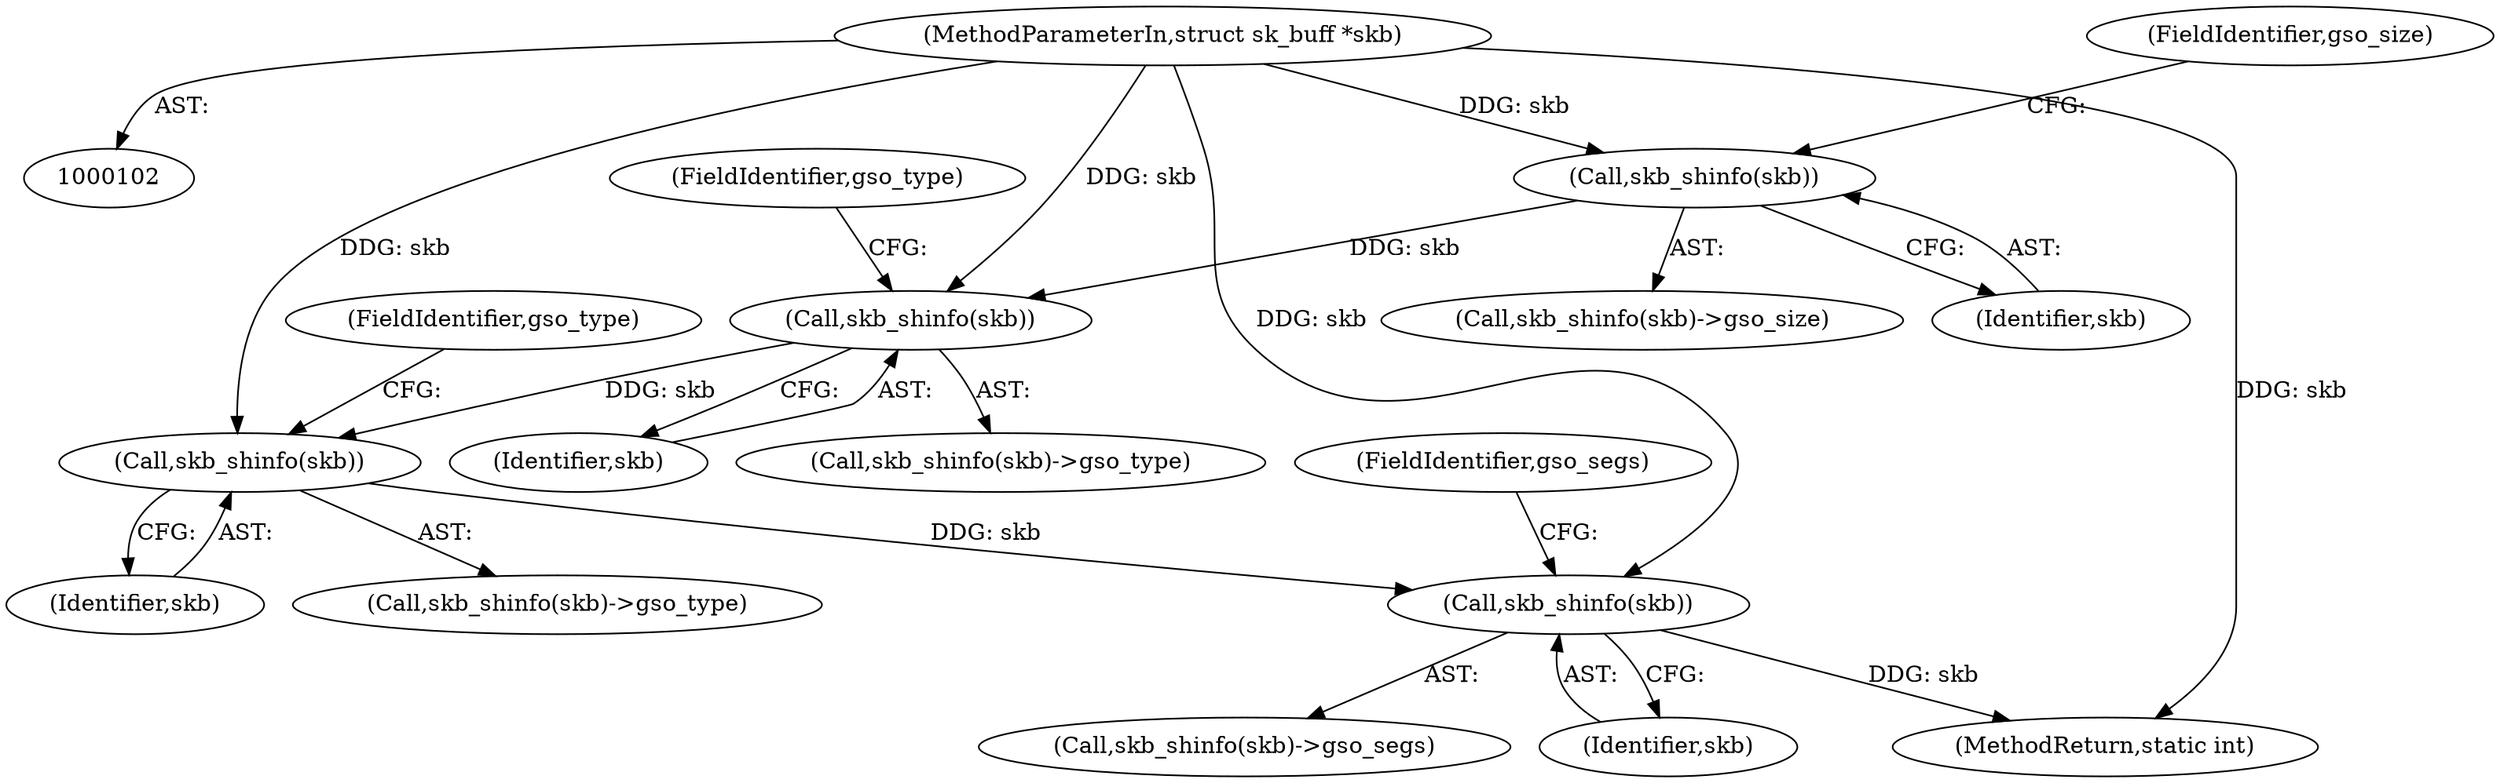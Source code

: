 digraph "0_linux_48856286b64e4b66ec62b94e504d0b29c1ade664_1@pointer" {
"1000169" [label="(Call,skb_shinfo(skb))"];
"1000157" [label="(Call,skb_shinfo(skb))"];
"1000104" [label="(MethodParameterIn,struct sk_buff *skb)"];
"1000175" [label="(Call,skb_shinfo(skb))"];
"1000181" [label="(Call,skb_shinfo(skb))"];
"1000177" [label="(FieldIdentifier,gso_type)"];
"1000175" [label="(Call,skb_shinfo(skb))"];
"1000104" [label="(MethodParameterIn,struct sk_buff *skb)"];
"1000176" [label="(Identifier,skb)"];
"1000156" [label="(Call,skb_shinfo(skb)->gso_size)"];
"1000170" [label="(Identifier,skb)"];
"1000174" [label="(Call,skb_shinfo(skb)->gso_type)"];
"1000159" [label="(FieldIdentifier,gso_size)"];
"1000182" [label="(Identifier,skb)"];
"1000158" [label="(Identifier,skb)"];
"1000181" [label="(Call,skb_shinfo(skb))"];
"1000187" [label="(MethodReturn,static int)"];
"1000168" [label="(Call,skb_shinfo(skb)->gso_type)"];
"1000171" [label="(FieldIdentifier,gso_type)"];
"1000169" [label="(Call,skb_shinfo(skb))"];
"1000157" [label="(Call,skb_shinfo(skb))"];
"1000183" [label="(FieldIdentifier,gso_segs)"];
"1000180" [label="(Call,skb_shinfo(skb)->gso_segs)"];
"1000169" -> "1000168"  [label="AST: "];
"1000169" -> "1000170"  [label="CFG: "];
"1000170" -> "1000169"  [label="AST: "];
"1000171" -> "1000169"  [label="CFG: "];
"1000157" -> "1000169"  [label="DDG: skb"];
"1000104" -> "1000169"  [label="DDG: skb"];
"1000169" -> "1000175"  [label="DDG: skb"];
"1000157" -> "1000156"  [label="AST: "];
"1000157" -> "1000158"  [label="CFG: "];
"1000158" -> "1000157"  [label="AST: "];
"1000159" -> "1000157"  [label="CFG: "];
"1000104" -> "1000157"  [label="DDG: skb"];
"1000104" -> "1000102"  [label="AST: "];
"1000104" -> "1000187"  [label="DDG: skb"];
"1000104" -> "1000175"  [label="DDG: skb"];
"1000104" -> "1000181"  [label="DDG: skb"];
"1000175" -> "1000174"  [label="AST: "];
"1000175" -> "1000176"  [label="CFG: "];
"1000176" -> "1000175"  [label="AST: "];
"1000177" -> "1000175"  [label="CFG: "];
"1000175" -> "1000181"  [label="DDG: skb"];
"1000181" -> "1000180"  [label="AST: "];
"1000181" -> "1000182"  [label="CFG: "];
"1000182" -> "1000181"  [label="AST: "];
"1000183" -> "1000181"  [label="CFG: "];
"1000181" -> "1000187"  [label="DDG: skb"];
}
